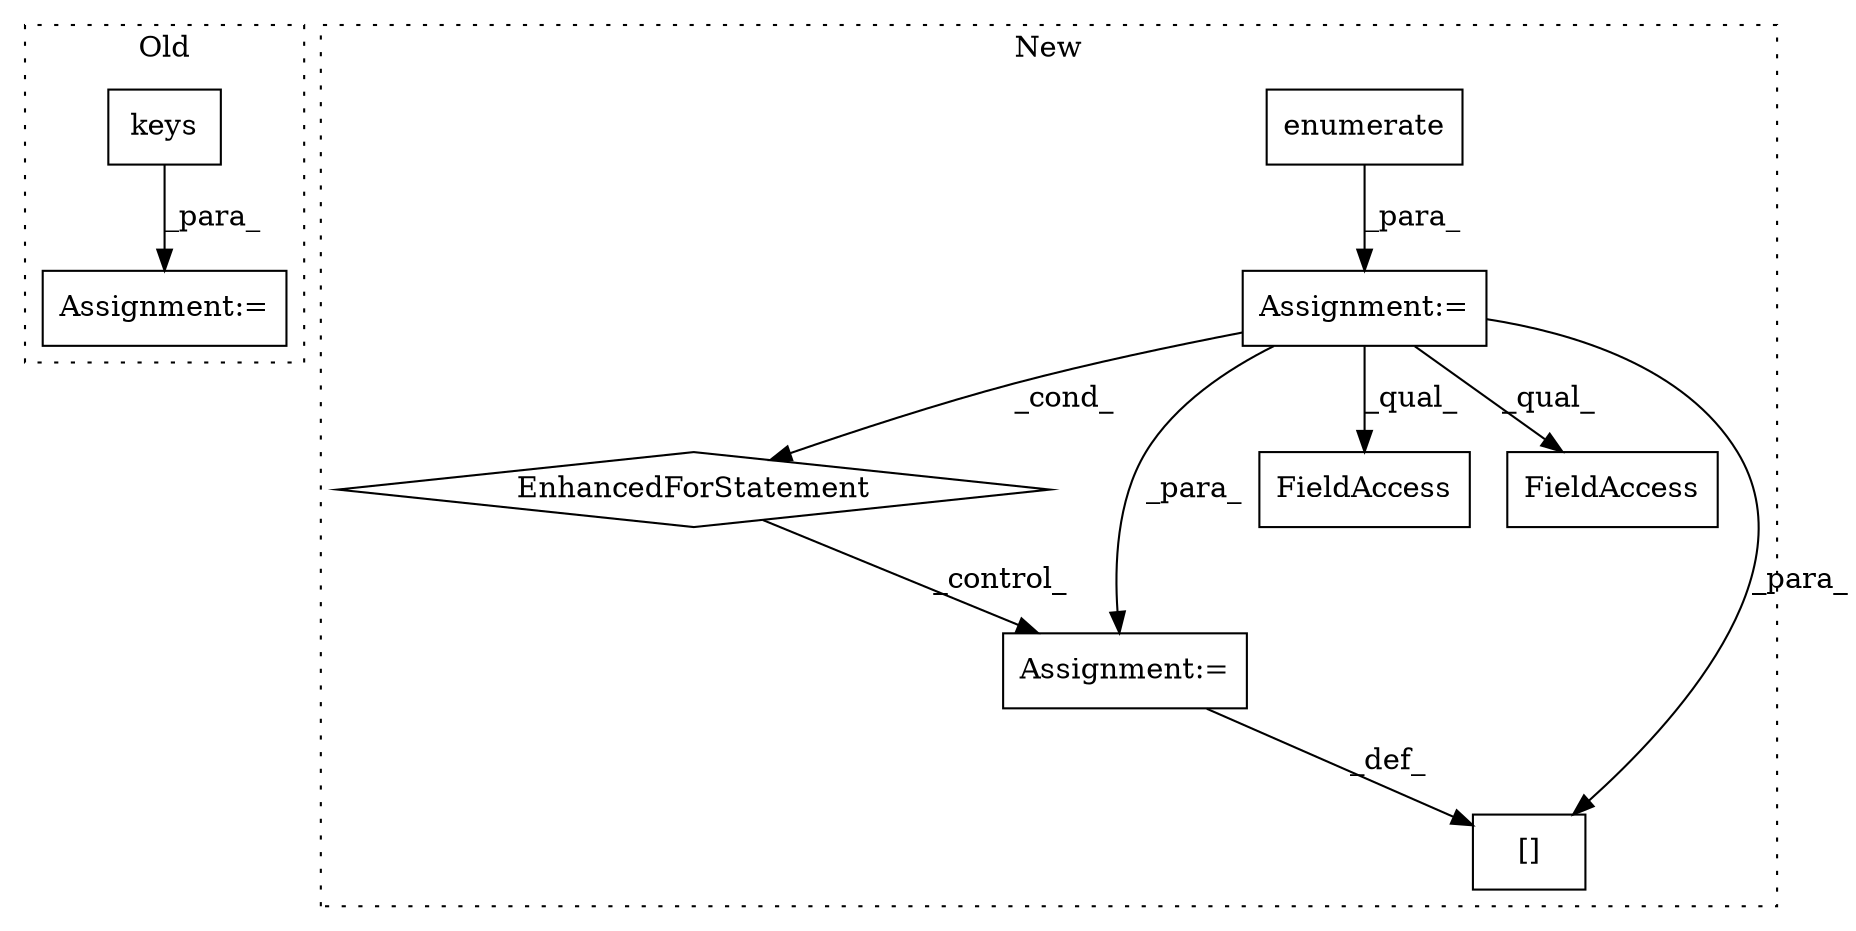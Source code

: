 digraph G {
subgraph cluster0 {
1 [label="keys" a="32" s="3092" l="6" shape="box"];
8 [label="Assignment:=" a="7" s="3009,3099" l="61,2" shape="box"];
label = "Old";
style="dotted";
}
subgraph cluster1 {
2 [label="enumerate" a="32" s="4306,4339" l="10,1" shape="box"];
3 [label="Assignment:=" a="7" s="4218,4340" l="73,2" shape="box"];
4 [label="EnhancedForStatement" a="70" s="4677,4779" l="77,2" shape="diamond"];
5 [label="Assignment:=" a="7" s="4813" l="1" shape="box"];
6 [label="FieldAccess" a="22" s="4867" l="21" shape="box"];
7 [label="FieldAccess" a="22" s="4590" l="12" shape="box"];
9 [label="[]" a="2" s="4793,4812" l="16,1" shape="box"];
label = "New";
style="dotted";
}
1 -> 8 [label="_para_"];
2 -> 3 [label="_para_"];
3 -> 5 [label="_para_"];
3 -> 6 [label="_qual_"];
3 -> 7 [label="_qual_"];
3 -> 4 [label="_cond_"];
3 -> 9 [label="_para_"];
4 -> 5 [label="_control_"];
5 -> 9 [label="_def_"];
}